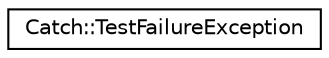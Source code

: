 digraph "Graphical Class Hierarchy"
{
  edge [fontname="Helvetica",fontsize="10",labelfontname="Helvetica",labelfontsize="10"];
  node [fontname="Helvetica",fontsize="10",shape=record];
  rankdir="LR";
  Node1 [label="Catch::TestFailureException",height=0.2,width=0.4,color="black", fillcolor="white", style="filled",URL="$d4/d31/structCatch_1_1TestFailureException.html"];
}
